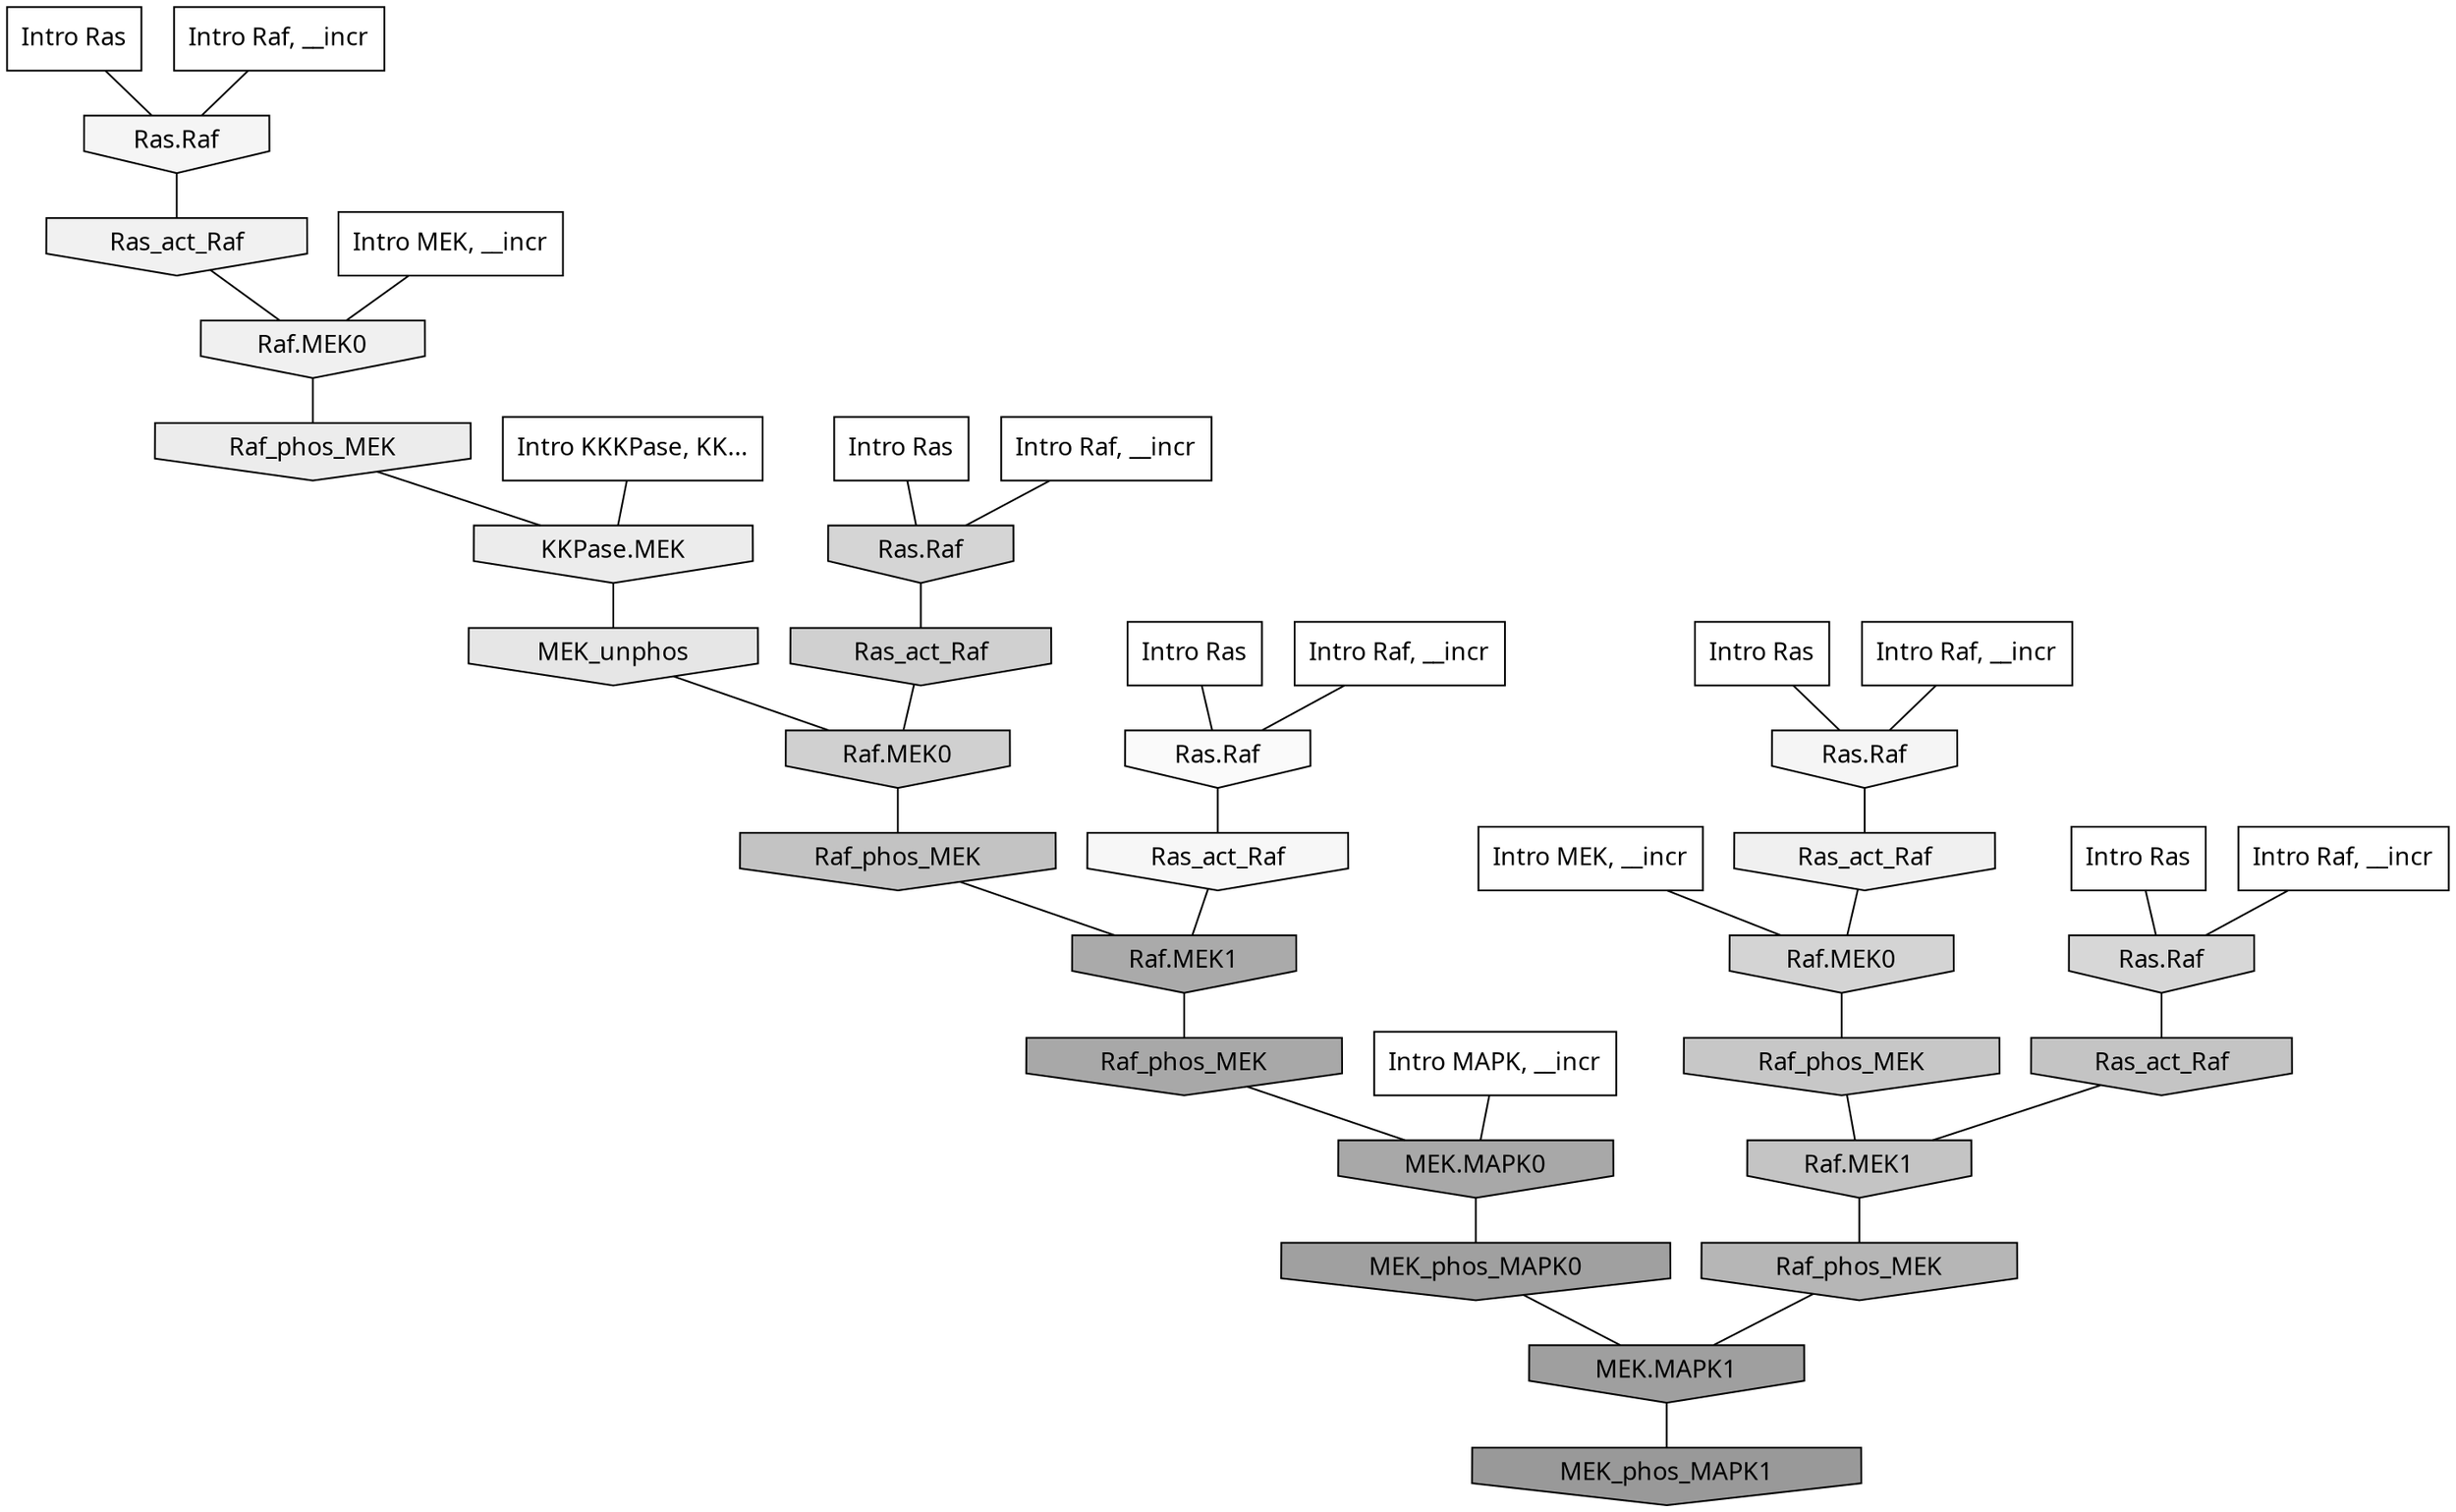 digraph G{
  rankdir="TB";
  ranksep=0.30;
  node [fontname="CMU Serif"];
  edge [fontname="CMU Serif"];
  
  2 [label="Intro Ras", shape=rectangle, style=filled, fillcolor="0.000 0.000 1.000"]
  
  16 [label="Intro Ras", shape=rectangle, style=filled, fillcolor="0.000 0.000 1.000"]
  
  32 [label="Intro Ras", shape=rectangle, style=filled, fillcolor="0.000 0.000 1.000"]
  
  60 [label="Intro Ras", shape=rectangle, style=filled, fillcolor="0.000 0.000 1.000"]
  
  92 [label="Intro Ras", shape=rectangle, style=filled, fillcolor="0.000 0.000 1.000"]
  
  345 [label="Intro Raf, __incr", shape=rectangle, style=filled, fillcolor="0.000 0.000 1.000"]
  
  411 [label="Intro Raf, __incr", shape=rectangle, style=filled, fillcolor="0.000 0.000 1.000"]
  
  537 [label="Intro Raf, __incr", shape=rectangle, style=filled, fillcolor="0.000 0.000 1.000"]
  
  667 [label="Intro Raf, __incr", shape=rectangle, style=filled, fillcolor="0.000 0.000 1.000"]
  
  797 [label="Intro Raf, __incr", shape=rectangle, style=filled, fillcolor="0.000 0.000 1.000"]
  
  1645 [label="Intro MEK, __incr", shape=rectangle, style=filled, fillcolor="0.000 0.000 1.000"]
  
  1843 [label="Intro MEK, __incr", shape=rectangle, style=filled, fillcolor="0.000 0.000 1.000"]
  
  2570 [label="Intro MAPK, __incr", shape=rectangle, style=filled, fillcolor="0.000 0.000 1.000"]
  
  3177 [label="Intro KKKPase, KK...", shape=rectangle, style=filled, fillcolor="0.000 0.000 1.000"]
  
  3439 [label="Ras.Raf", shape=invhouse, style=filled, fillcolor="0.000 0.000 0.977"]
  
  3528 [label="Ras_act_Raf", shape=invhouse, style=filled, fillcolor="0.000 0.000 0.965"]
  
  3562 [label="Ras.Raf", shape=invhouse, style=filled, fillcolor="0.000 0.000 0.960"]
  
  3567 [label="Ras.Raf", shape=invhouse, style=filled, fillcolor="0.000 0.000 0.960"]
  
  3738 [label="Ras_act_Raf", shape=invhouse, style=filled, fillcolor="0.000 0.000 0.942"]
  
  3781 [label="Ras_act_Raf", shape=invhouse, style=filled, fillcolor="0.000 0.000 0.938"]
  
  3787 [label="Raf.MEK0", shape=invhouse, style=filled, fillcolor="0.000 0.000 0.938"]
  
  4011 [label="Raf_phos_MEK", shape=invhouse, style=filled, fillcolor="0.000 0.000 0.924"]
  
  4015 [label="KKPase.MEK", shape=invhouse, style=filled, fillcolor="0.000 0.000 0.924"]
  
  4308 [label="MEK_unphos", shape=invhouse, style=filled, fillcolor="0.000 0.000 0.901"]
  
  5230 [label="Ras.Raf", shape=invhouse, style=filled, fillcolor="0.000 0.000 0.843"]
  
  5418 [label="Ras.Raf", shape=invhouse, style=filled, fillcolor="0.000 0.000 0.834"]
  
  5455 [label="Raf.MEK0", shape=invhouse, style=filled, fillcolor="0.000 0.000 0.831"]
  
  5701 [label="Ras_act_Raf", shape=invhouse, style=filled, fillcolor="0.000 0.000 0.815"]
  
  5703 [label="Raf.MEK0", shape=invhouse, style=filled, fillcolor="0.000 0.000 0.815"]
  
  6386 [label="Raf_phos_MEK", shape=invhouse, style=filled, fillcolor="0.000 0.000 0.781"]
  
  6722 [label="Ras_act_Raf", shape=invhouse, style=filled, fillcolor="0.000 0.000 0.767"]
  
  6728 [label="Raf.MEK1", shape=invhouse, style=filled, fillcolor="0.000 0.000 0.767"]
  
  6783 [label="Raf_phos_MEK", shape=invhouse, style=filled, fillcolor="0.000 0.000 0.765"]
  
  8433 [label="Raf_phos_MEK", shape=invhouse, style=filled, fillcolor="0.000 0.000 0.712"]
  
  10291 [label="Raf.MEK1", shape=invhouse, style=filled, fillcolor="0.000 0.000 0.665"]
  
  10617 [label="Raf_phos_MEK", shape=invhouse, style=filled, fillcolor="0.000 0.000 0.657"]
  
  10619 [label="MEK.MAPK0", shape=invhouse, style=filled, fillcolor="0.000 0.000 0.657"]
  
  12171 [label="MEK_phos_MAPK0", shape=invhouse, style=filled, fillcolor="0.000 0.000 0.628"]
  
  12464 [label="MEK.MAPK1", shape=invhouse, style=filled, fillcolor="0.000 0.000 0.623"]
  
  13932 [label="MEK_phos_MAPK1", shape=invhouse, style=filled, fillcolor="0.000 0.000 0.600"]
  
  
  12464 -> 13932 [dir=none, color="0.000 0.000 0.000"] 
  12171 -> 12464 [dir=none, color="0.000 0.000 0.000"] 
  10619 -> 12171 [dir=none, color="0.000 0.000 0.000"] 
  10617 -> 10619 [dir=none, color="0.000 0.000 0.000"] 
  10291 -> 10617 [dir=none, color="0.000 0.000 0.000"] 
  8433 -> 12464 [dir=none, color="0.000 0.000 0.000"] 
  6783 -> 10291 [dir=none, color="0.000 0.000 0.000"] 
  6728 -> 8433 [dir=none, color="0.000 0.000 0.000"] 
  6722 -> 6728 [dir=none, color="0.000 0.000 0.000"] 
  6386 -> 6728 [dir=none, color="0.000 0.000 0.000"] 
  5703 -> 6783 [dir=none, color="0.000 0.000 0.000"] 
  5701 -> 5703 [dir=none, color="0.000 0.000 0.000"] 
  5455 -> 6386 [dir=none, color="0.000 0.000 0.000"] 
  5418 -> 5701 [dir=none, color="0.000 0.000 0.000"] 
  5230 -> 6722 [dir=none, color="0.000 0.000 0.000"] 
  4308 -> 5703 [dir=none, color="0.000 0.000 0.000"] 
  4015 -> 4308 [dir=none, color="0.000 0.000 0.000"] 
  4011 -> 4015 [dir=none, color="0.000 0.000 0.000"] 
  3787 -> 4011 [dir=none, color="0.000 0.000 0.000"] 
  3781 -> 5455 [dir=none, color="0.000 0.000 0.000"] 
  3738 -> 3787 [dir=none, color="0.000 0.000 0.000"] 
  3567 -> 3781 [dir=none, color="0.000 0.000 0.000"] 
  3562 -> 3738 [dir=none, color="0.000 0.000 0.000"] 
  3528 -> 10291 [dir=none, color="0.000 0.000 0.000"] 
  3439 -> 3528 [dir=none, color="0.000 0.000 0.000"] 
  3177 -> 4015 [dir=none, color="0.000 0.000 0.000"] 
  2570 -> 10619 [dir=none, color="0.000 0.000 0.000"] 
  1843 -> 5455 [dir=none, color="0.000 0.000 0.000"] 
  1645 -> 3787 [dir=none, color="0.000 0.000 0.000"] 
  797 -> 5230 [dir=none, color="0.000 0.000 0.000"] 
  667 -> 5418 [dir=none, color="0.000 0.000 0.000"] 
  537 -> 3439 [dir=none, color="0.000 0.000 0.000"] 
  411 -> 3562 [dir=none, color="0.000 0.000 0.000"] 
  345 -> 3567 [dir=none, color="0.000 0.000 0.000"] 
  92 -> 5230 [dir=none, color="0.000 0.000 0.000"] 
  60 -> 3567 [dir=none, color="0.000 0.000 0.000"] 
  32 -> 5418 [dir=none, color="0.000 0.000 0.000"] 
  16 -> 3439 [dir=none, color="0.000 0.000 0.000"] 
  2 -> 3562 [dir=none, color="0.000 0.000 0.000"] 
  
  }
